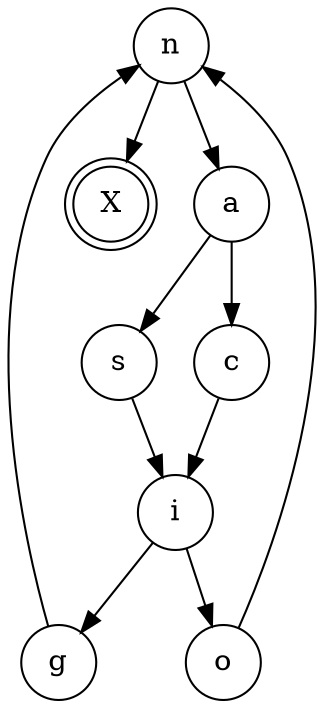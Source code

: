 digraph {   
    node [shape = doublecircle, color = black] X ;
    node [shape = circle];
    node [color= black];
    a -> s -> i -> g -> n -> a -> c -> i -> o -> n -> X;	
}